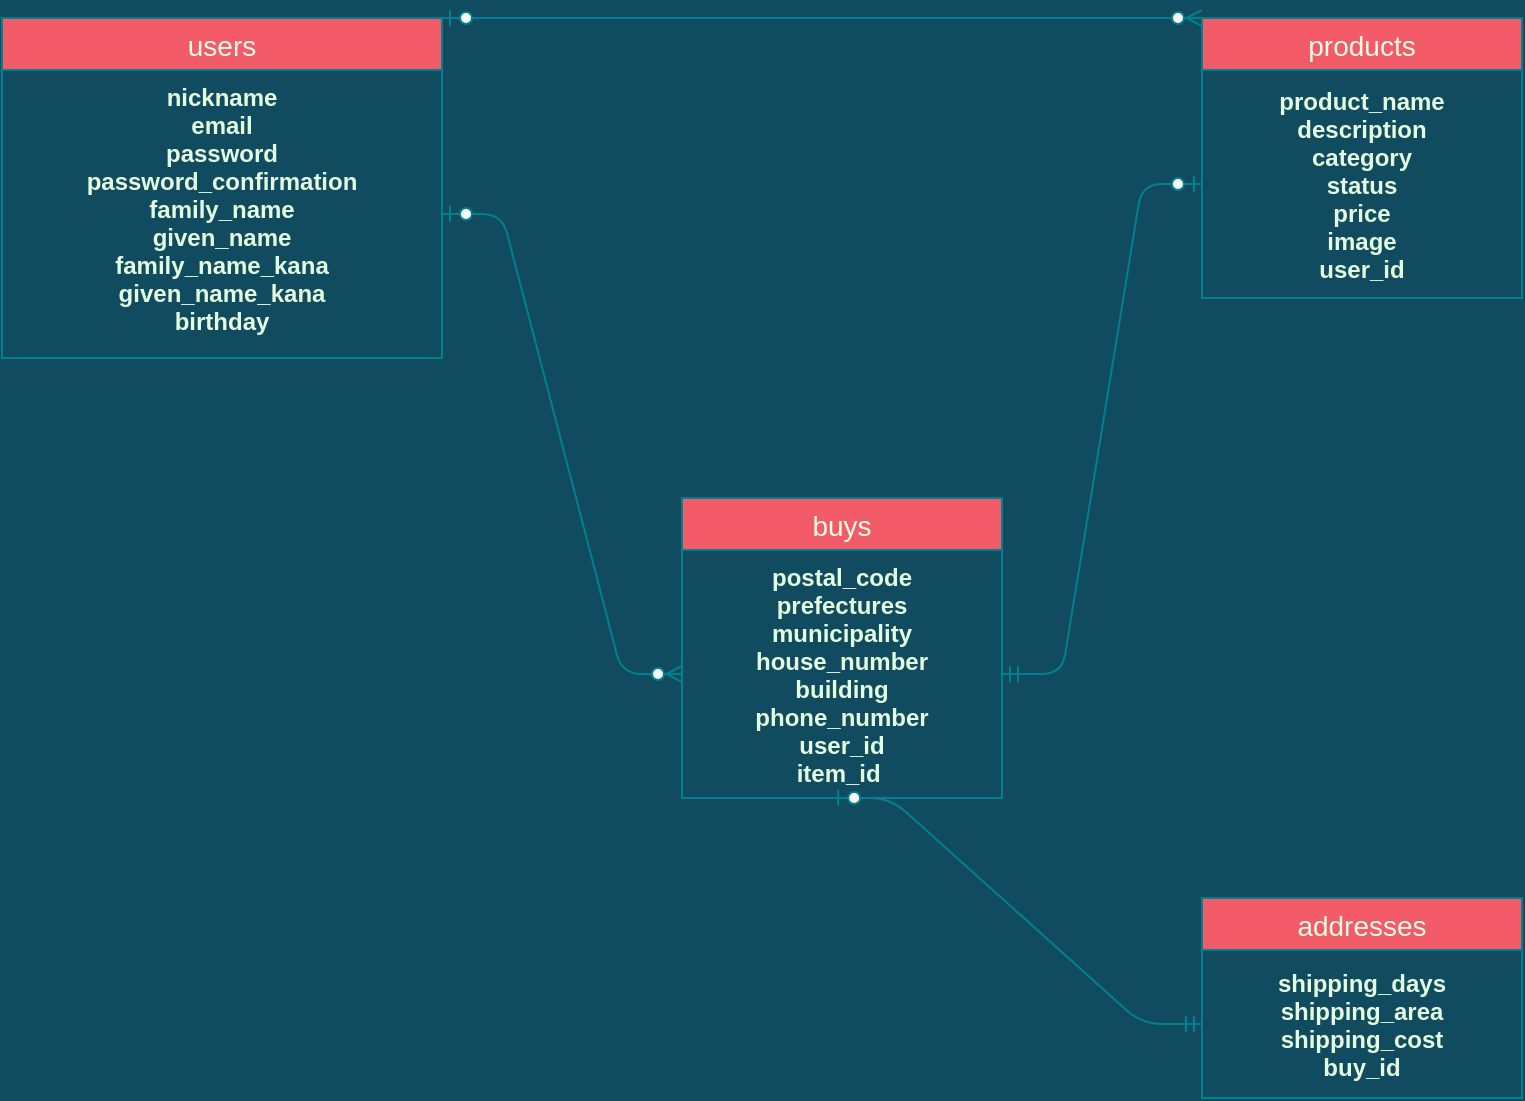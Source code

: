 <mxfile version="14.2.4" type="embed">
    <diagram id="HjmOPgE66KG9zkVGvGhD" name="ページ1">
        <mxGraphModel dx="1210" dy="2162" grid="1" gridSize="10" guides="1" tooltips="1" connect="1" arrows="1" fold="1" page="1" pageScale="1" pageWidth="827" pageHeight="1169" background="#114B5F" math="0" shadow="0">
            <root>
                <mxCell id="0"/>
                <mxCell id="1" parent="0"/>
                <object label="users" first_name="" id="2">
                    <mxCell style="swimlane;fontStyle=0;childLayout=stackLayout;horizontal=1;startSize=26;horizontalStack=0;resizeParent=1;resizeParentMax=0;resizeLast=0;collapsible=1;marginBottom=0;align=center;fontSize=14;fillColor=#F45B69;strokeColor=#028090;fontColor=#E4FDE1;" parent="1" vertex="1">
                        <mxGeometry x="-800" y="-1110" width="220" height="170" as="geometry">
                            <mxRectangle x="-670" y="-1080" width="70" height="26" as="alternateBounds"/>
                        </mxGeometry>
                    </mxCell>
                </object>
                <mxCell id="22" value="nickname&#10;email&#10;password&#10;password_confirmation&#10;family_name&#10;given_name&#10;family_name_kana&#10;given_name_kana&#10;birthday&#10;" style="text;strokeColor=none;fillColor=none;spacingLeft=4;spacingRight=4;overflow=hidden;rotatable=0;points=[[0,0.5],[1,0.5]];portConstraint=eastwest;fontSize=12;align=center;fontStyle=1;fontColor=#E4FDE1;spacingBottom=0;spacingTop=0;verticalAlign=top;" parent="2" vertex="1">
                    <mxGeometry y="26" width="220" height="144" as="geometry"/>
                </mxCell>
                <mxCell id="6" value="products" style="swimlane;fontStyle=0;childLayout=stackLayout;horizontal=1;startSize=26;horizontalStack=0;resizeParent=1;resizeParentMax=0;resizeLast=0;collapsible=1;marginBottom=0;align=center;fontSize=14;fillColor=#F45B69;strokeColor=#028090;fontColor=#E4FDE1;" parent="1" vertex="1">
                    <mxGeometry x="-200" y="-1110" width="160" height="140" as="geometry"/>
                </mxCell>
                <mxCell id="7" value="product_name&#10;description&#10;category&#10;status&#10;price&#10;image&#10;user_id" style="text;spacingLeft=4;spacingRight=4;overflow=hidden;rotatable=0;points=[[0,0.5],[1,0.5]];portConstraint=eastwest;fontSize=12;align=center;fontStyle=1;verticalAlign=middle;spacingTop=0;spacingBottom=0;spacing=0;fontColor=#E4FDE1;labelBorderColor=none;" parent="6" vertex="1">
                    <mxGeometry y="26" width="160" height="114" as="geometry"/>
                </mxCell>
                <mxCell id="10" value="buys" style="swimlane;fontStyle=0;childLayout=stackLayout;horizontal=1;startSize=26;horizontalStack=0;resizeParent=1;resizeParentMax=0;resizeLast=0;collapsible=1;marginBottom=0;align=center;fontSize=14;fillColor=#F45B69;strokeColor=#028090;fontColor=#E4FDE1;" parent="1" vertex="1">
                    <mxGeometry x="-460" y="-870" width="160" height="150" as="geometry"/>
                </mxCell>
                <mxCell id="11" value="postal_code&#10;prefectures&#10;municipality&#10;house_number&#10;building&#10;phone_number&#10;user_id&#10;item_id " style="text;strokeColor=none;fillColor=none;spacingLeft=4;spacingRight=4;overflow=hidden;rotatable=0;points=[[0,0.5],[1,0.5]];portConstraint=eastwest;fontSize=12;fontColor=#E4FDE1;align=center;fontStyle=1" parent="10" vertex="1">
                    <mxGeometry y="26" width="160" height="124" as="geometry"/>
                </mxCell>
                <mxCell id="14" value="addresses" style="swimlane;fontStyle=0;childLayout=stackLayout;horizontal=1;startSize=26;horizontalStack=0;resizeParent=1;resizeParentMax=0;resizeLast=0;collapsible=1;marginBottom=0;align=center;fontSize=14;fillColor=#F45B69;strokeColor=#028090;fontColor=#E4FDE1;" parent="1" vertex="1">
                    <mxGeometry x="-200" y="-670" width="160" height="100" as="geometry"/>
                </mxCell>
                <mxCell id="15" value="shipping_days&#10;shipping_area&#10;shipping_cost&#10;buy_id" style="text;strokeColor=none;fillColor=none;spacingLeft=4;spacingRight=4;overflow=hidden;rotatable=0;points=[[0,0.5],[1,0.5]];portConstraint=eastwest;fontSize=12;fontColor=#E4FDE1;align=center;fontStyle=1;verticalAlign=middle;" parent="14" vertex="1">
                    <mxGeometry y="26" width="160" height="74" as="geometry"/>
                </mxCell>
                <mxCell id="24" value="" style="edgeStyle=entityRelationEdgeStyle;fontSize=25;html=1;endArrow=ERzeroToMany;startArrow=ERzeroToOne;strokeColor=#028090;fillColor=#F45B69;exitX=1;exitY=0;exitDx=0;exitDy=0;entryX=0;entryY=0;entryDx=0;entryDy=0;fontStyle=1;" parent="1" source="2" target="6" edge="1">
                    <mxGeometry width="100" height="100" relative="1" as="geometry">
                        <mxPoint x="-420" y="-945" as="sourcePoint"/>
                        <mxPoint x="-320" y="-1045" as="targetPoint"/>
                    </mxGeometry>
                </mxCell>
                <mxCell id="33" value="" style="edgeStyle=entityRelationEdgeStyle;fontSize=12;html=1;endArrow=ERzeroToMany;startArrow=ERzeroToOne;strokeColor=#028090;fillColor=#F45B69;entryX=0;entryY=0.5;entryDx=0;entryDy=0;exitX=1;exitY=0.5;exitDx=0;exitDy=0;" parent="1" source="22" target="11" edge="1">
                    <mxGeometry width="100" height="100" relative="1" as="geometry">
                        <mxPoint x="-690" y="-785" as="sourcePoint"/>
                        <mxPoint x="-590" y="-885" as="targetPoint"/>
                    </mxGeometry>
                </mxCell>
                <mxCell id="34" value="" style="edgeStyle=entityRelationEdgeStyle;fontSize=12;html=1;endArrow=ERzeroToOne;startArrow=ERmandOne;strokeColor=#028090;fillColor=#F45B69;entryX=0;entryY=0.5;entryDx=0;entryDy=0;exitX=1;exitY=0.5;exitDx=0;exitDy=0;" parent="1" source="11" target="7" edge="1">
                    <mxGeometry width="100" height="100" relative="1" as="geometry">
                        <mxPoint x="-560" y="-810" as="sourcePoint"/>
                        <mxPoint x="-460" y="-910" as="targetPoint"/>
                    </mxGeometry>
                </mxCell>
                <mxCell id="35" value="" style="edgeStyle=entityRelationEdgeStyle;fontSize=12;html=1;endArrow=ERzeroToOne;startArrow=ERmandOne;strokeColor=#028090;fillColor=#F45B69;entryX=0.463;entryY=1;entryDx=0;entryDy=0;entryPerimeter=0;exitX=0;exitY=0.5;exitDx=0;exitDy=0;" parent="1" source="15" target="11" edge="1">
                    <mxGeometry width="100" height="100" relative="1" as="geometry">
                        <mxPoint x="-560" y="-810" as="sourcePoint"/>
                        <mxPoint x="-460" y="-910" as="targetPoint"/>
                    </mxGeometry>
                </mxCell>
            </root>
        </mxGraphModel>
    </diagram>
</mxfile>